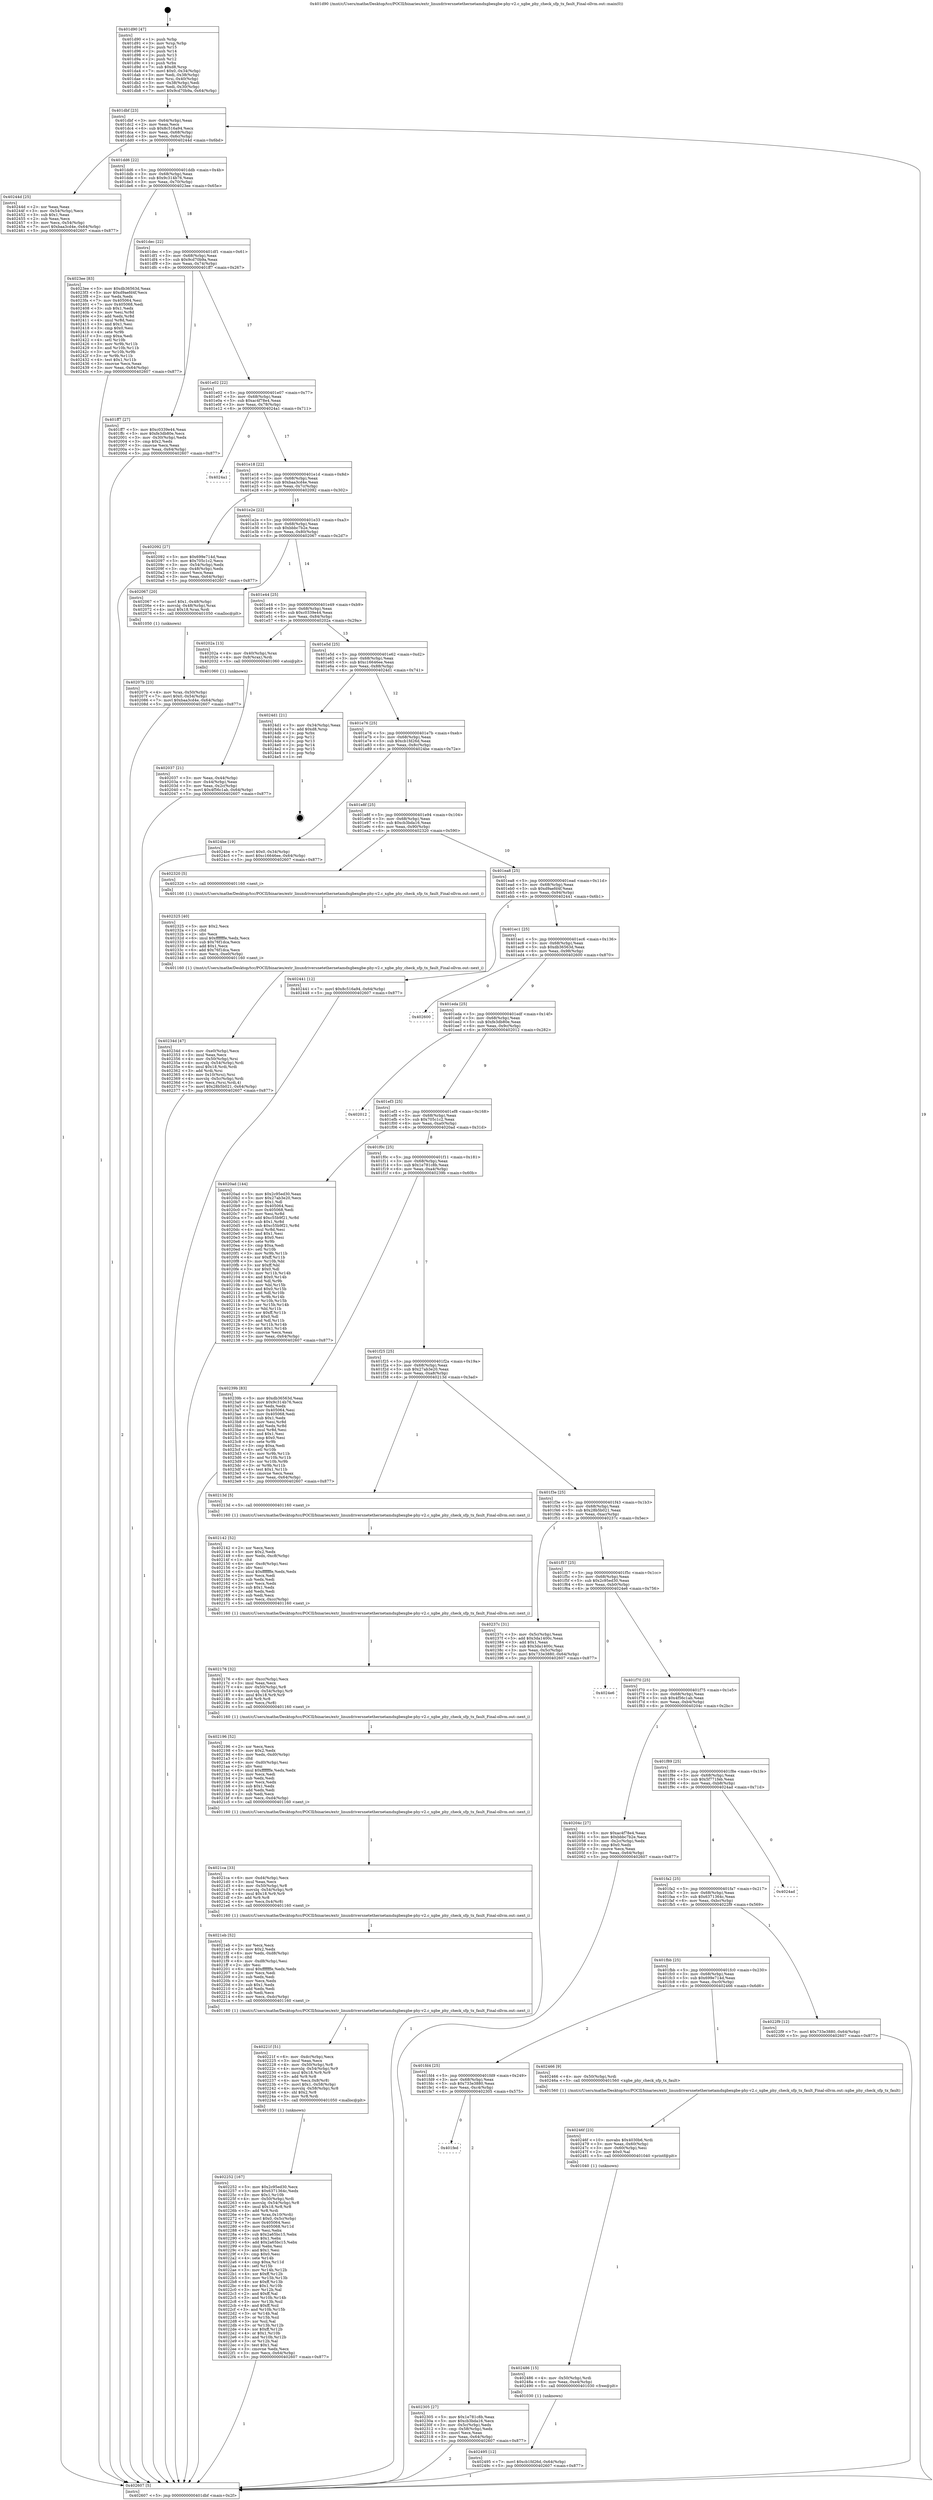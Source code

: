 digraph "0x401d90" {
  label = "0x401d90 (/mnt/c/Users/mathe/Desktop/tcc/POCII/binaries/extr_linuxdriversnetethernetamdxgbexgbe-phy-v2.c_xgbe_phy_check_sfp_tx_fault_Final-ollvm.out::main(0))"
  labelloc = "t"
  node[shape=record]

  Entry [label="",width=0.3,height=0.3,shape=circle,fillcolor=black,style=filled]
  "0x401dbf" [label="{
     0x401dbf [23]\l
     | [instrs]\l
     &nbsp;&nbsp;0x401dbf \<+3\>: mov -0x64(%rbp),%eax\l
     &nbsp;&nbsp;0x401dc2 \<+2\>: mov %eax,%ecx\l
     &nbsp;&nbsp;0x401dc4 \<+6\>: sub $0x8c516a94,%ecx\l
     &nbsp;&nbsp;0x401dca \<+3\>: mov %eax,-0x68(%rbp)\l
     &nbsp;&nbsp;0x401dcd \<+3\>: mov %ecx,-0x6c(%rbp)\l
     &nbsp;&nbsp;0x401dd0 \<+6\>: je 000000000040244d \<main+0x6bd\>\l
  }"]
  "0x40244d" [label="{
     0x40244d [25]\l
     | [instrs]\l
     &nbsp;&nbsp;0x40244d \<+2\>: xor %eax,%eax\l
     &nbsp;&nbsp;0x40244f \<+3\>: mov -0x54(%rbp),%ecx\l
     &nbsp;&nbsp;0x402452 \<+3\>: sub $0x1,%eax\l
     &nbsp;&nbsp;0x402455 \<+2\>: sub %eax,%ecx\l
     &nbsp;&nbsp;0x402457 \<+3\>: mov %ecx,-0x54(%rbp)\l
     &nbsp;&nbsp;0x40245a \<+7\>: movl $0xbaa3cd4e,-0x64(%rbp)\l
     &nbsp;&nbsp;0x402461 \<+5\>: jmp 0000000000402607 \<main+0x877\>\l
  }"]
  "0x401dd6" [label="{
     0x401dd6 [22]\l
     | [instrs]\l
     &nbsp;&nbsp;0x401dd6 \<+5\>: jmp 0000000000401ddb \<main+0x4b\>\l
     &nbsp;&nbsp;0x401ddb \<+3\>: mov -0x68(%rbp),%eax\l
     &nbsp;&nbsp;0x401dde \<+5\>: sub $0x9c314b76,%eax\l
     &nbsp;&nbsp;0x401de3 \<+3\>: mov %eax,-0x70(%rbp)\l
     &nbsp;&nbsp;0x401de6 \<+6\>: je 00000000004023ee \<main+0x65e\>\l
  }"]
  Exit [label="",width=0.3,height=0.3,shape=circle,fillcolor=black,style=filled,peripheries=2]
  "0x4023ee" [label="{
     0x4023ee [83]\l
     | [instrs]\l
     &nbsp;&nbsp;0x4023ee \<+5\>: mov $0xdb36563d,%eax\l
     &nbsp;&nbsp;0x4023f3 \<+5\>: mov $0xd9aefd4f,%ecx\l
     &nbsp;&nbsp;0x4023f8 \<+2\>: xor %edx,%edx\l
     &nbsp;&nbsp;0x4023fa \<+7\>: mov 0x405064,%esi\l
     &nbsp;&nbsp;0x402401 \<+7\>: mov 0x405068,%edi\l
     &nbsp;&nbsp;0x402408 \<+3\>: sub $0x1,%edx\l
     &nbsp;&nbsp;0x40240b \<+3\>: mov %esi,%r8d\l
     &nbsp;&nbsp;0x40240e \<+3\>: add %edx,%r8d\l
     &nbsp;&nbsp;0x402411 \<+4\>: imul %r8d,%esi\l
     &nbsp;&nbsp;0x402415 \<+3\>: and $0x1,%esi\l
     &nbsp;&nbsp;0x402418 \<+3\>: cmp $0x0,%esi\l
     &nbsp;&nbsp;0x40241b \<+4\>: sete %r9b\l
     &nbsp;&nbsp;0x40241f \<+3\>: cmp $0xa,%edi\l
     &nbsp;&nbsp;0x402422 \<+4\>: setl %r10b\l
     &nbsp;&nbsp;0x402426 \<+3\>: mov %r9b,%r11b\l
     &nbsp;&nbsp;0x402429 \<+3\>: and %r10b,%r11b\l
     &nbsp;&nbsp;0x40242c \<+3\>: xor %r10b,%r9b\l
     &nbsp;&nbsp;0x40242f \<+3\>: or %r9b,%r11b\l
     &nbsp;&nbsp;0x402432 \<+4\>: test $0x1,%r11b\l
     &nbsp;&nbsp;0x402436 \<+3\>: cmovne %ecx,%eax\l
     &nbsp;&nbsp;0x402439 \<+3\>: mov %eax,-0x64(%rbp)\l
     &nbsp;&nbsp;0x40243c \<+5\>: jmp 0000000000402607 \<main+0x877\>\l
  }"]
  "0x401dec" [label="{
     0x401dec [22]\l
     | [instrs]\l
     &nbsp;&nbsp;0x401dec \<+5\>: jmp 0000000000401df1 \<main+0x61\>\l
     &nbsp;&nbsp;0x401df1 \<+3\>: mov -0x68(%rbp),%eax\l
     &nbsp;&nbsp;0x401df4 \<+5\>: sub $0x9cd70b9a,%eax\l
     &nbsp;&nbsp;0x401df9 \<+3\>: mov %eax,-0x74(%rbp)\l
     &nbsp;&nbsp;0x401dfc \<+6\>: je 0000000000401ff7 \<main+0x267\>\l
  }"]
  "0x402495" [label="{
     0x402495 [12]\l
     | [instrs]\l
     &nbsp;&nbsp;0x402495 \<+7\>: movl $0xcb1fd26d,-0x64(%rbp)\l
     &nbsp;&nbsp;0x40249c \<+5\>: jmp 0000000000402607 \<main+0x877\>\l
  }"]
  "0x401ff7" [label="{
     0x401ff7 [27]\l
     | [instrs]\l
     &nbsp;&nbsp;0x401ff7 \<+5\>: mov $0xc0339e44,%eax\l
     &nbsp;&nbsp;0x401ffc \<+5\>: mov $0xfe3db80e,%ecx\l
     &nbsp;&nbsp;0x402001 \<+3\>: mov -0x30(%rbp),%edx\l
     &nbsp;&nbsp;0x402004 \<+3\>: cmp $0x2,%edx\l
     &nbsp;&nbsp;0x402007 \<+3\>: cmovne %ecx,%eax\l
     &nbsp;&nbsp;0x40200a \<+3\>: mov %eax,-0x64(%rbp)\l
     &nbsp;&nbsp;0x40200d \<+5\>: jmp 0000000000402607 \<main+0x877\>\l
  }"]
  "0x401e02" [label="{
     0x401e02 [22]\l
     | [instrs]\l
     &nbsp;&nbsp;0x401e02 \<+5\>: jmp 0000000000401e07 \<main+0x77\>\l
     &nbsp;&nbsp;0x401e07 \<+3\>: mov -0x68(%rbp),%eax\l
     &nbsp;&nbsp;0x401e0a \<+5\>: sub $0xac4f78e4,%eax\l
     &nbsp;&nbsp;0x401e0f \<+3\>: mov %eax,-0x78(%rbp)\l
     &nbsp;&nbsp;0x401e12 \<+6\>: je 00000000004024a1 \<main+0x711\>\l
  }"]
  "0x402607" [label="{
     0x402607 [5]\l
     | [instrs]\l
     &nbsp;&nbsp;0x402607 \<+5\>: jmp 0000000000401dbf \<main+0x2f\>\l
  }"]
  "0x401d90" [label="{
     0x401d90 [47]\l
     | [instrs]\l
     &nbsp;&nbsp;0x401d90 \<+1\>: push %rbp\l
     &nbsp;&nbsp;0x401d91 \<+3\>: mov %rsp,%rbp\l
     &nbsp;&nbsp;0x401d94 \<+2\>: push %r15\l
     &nbsp;&nbsp;0x401d96 \<+2\>: push %r14\l
     &nbsp;&nbsp;0x401d98 \<+2\>: push %r13\l
     &nbsp;&nbsp;0x401d9a \<+2\>: push %r12\l
     &nbsp;&nbsp;0x401d9c \<+1\>: push %rbx\l
     &nbsp;&nbsp;0x401d9d \<+7\>: sub $0xd8,%rsp\l
     &nbsp;&nbsp;0x401da4 \<+7\>: movl $0x0,-0x34(%rbp)\l
     &nbsp;&nbsp;0x401dab \<+3\>: mov %edi,-0x38(%rbp)\l
     &nbsp;&nbsp;0x401dae \<+4\>: mov %rsi,-0x40(%rbp)\l
     &nbsp;&nbsp;0x401db2 \<+3\>: mov -0x38(%rbp),%edi\l
     &nbsp;&nbsp;0x401db5 \<+3\>: mov %edi,-0x30(%rbp)\l
     &nbsp;&nbsp;0x401db8 \<+7\>: movl $0x9cd70b9a,-0x64(%rbp)\l
  }"]
  "0x402486" [label="{
     0x402486 [15]\l
     | [instrs]\l
     &nbsp;&nbsp;0x402486 \<+4\>: mov -0x50(%rbp),%rdi\l
     &nbsp;&nbsp;0x40248a \<+6\>: mov %eax,-0xe4(%rbp)\l
     &nbsp;&nbsp;0x402490 \<+5\>: call 0000000000401030 \<free@plt\>\l
     | [calls]\l
     &nbsp;&nbsp;0x401030 \{1\} (unknown)\l
  }"]
  "0x4024a1" [label="{
     0x4024a1\l
  }", style=dashed]
  "0x401e18" [label="{
     0x401e18 [22]\l
     | [instrs]\l
     &nbsp;&nbsp;0x401e18 \<+5\>: jmp 0000000000401e1d \<main+0x8d\>\l
     &nbsp;&nbsp;0x401e1d \<+3\>: mov -0x68(%rbp),%eax\l
     &nbsp;&nbsp;0x401e20 \<+5\>: sub $0xbaa3cd4e,%eax\l
     &nbsp;&nbsp;0x401e25 \<+3\>: mov %eax,-0x7c(%rbp)\l
     &nbsp;&nbsp;0x401e28 \<+6\>: je 0000000000402092 \<main+0x302\>\l
  }"]
  "0x40246f" [label="{
     0x40246f [23]\l
     | [instrs]\l
     &nbsp;&nbsp;0x40246f \<+10\>: movabs $0x4030b6,%rdi\l
     &nbsp;&nbsp;0x402479 \<+3\>: mov %eax,-0x60(%rbp)\l
     &nbsp;&nbsp;0x40247c \<+3\>: mov -0x60(%rbp),%esi\l
     &nbsp;&nbsp;0x40247f \<+2\>: mov $0x0,%al\l
     &nbsp;&nbsp;0x402481 \<+5\>: call 0000000000401040 \<printf@plt\>\l
     | [calls]\l
     &nbsp;&nbsp;0x401040 \{1\} (unknown)\l
  }"]
  "0x402092" [label="{
     0x402092 [27]\l
     | [instrs]\l
     &nbsp;&nbsp;0x402092 \<+5\>: mov $0x699e714d,%eax\l
     &nbsp;&nbsp;0x402097 \<+5\>: mov $0x705c1c2,%ecx\l
     &nbsp;&nbsp;0x40209c \<+3\>: mov -0x54(%rbp),%edx\l
     &nbsp;&nbsp;0x40209f \<+3\>: cmp -0x48(%rbp),%edx\l
     &nbsp;&nbsp;0x4020a2 \<+3\>: cmovl %ecx,%eax\l
     &nbsp;&nbsp;0x4020a5 \<+3\>: mov %eax,-0x64(%rbp)\l
     &nbsp;&nbsp;0x4020a8 \<+5\>: jmp 0000000000402607 \<main+0x877\>\l
  }"]
  "0x401e2e" [label="{
     0x401e2e [22]\l
     | [instrs]\l
     &nbsp;&nbsp;0x401e2e \<+5\>: jmp 0000000000401e33 \<main+0xa3\>\l
     &nbsp;&nbsp;0x401e33 \<+3\>: mov -0x68(%rbp),%eax\l
     &nbsp;&nbsp;0x401e36 \<+5\>: sub $0xbbbc7b2e,%eax\l
     &nbsp;&nbsp;0x401e3b \<+3\>: mov %eax,-0x80(%rbp)\l
     &nbsp;&nbsp;0x401e3e \<+6\>: je 0000000000402067 \<main+0x2d7\>\l
  }"]
  "0x40234d" [label="{
     0x40234d [47]\l
     | [instrs]\l
     &nbsp;&nbsp;0x40234d \<+6\>: mov -0xe0(%rbp),%ecx\l
     &nbsp;&nbsp;0x402353 \<+3\>: imul %eax,%ecx\l
     &nbsp;&nbsp;0x402356 \<+4\>: mov -0x50(%rbp),%rsi\l
     &nbsp;&nbsp;0x40235a \<+4\>: movslq -0x54(%rbp),%rdi\l
     &nbsp;&nbsp;0x40235e \<+4\>: imul $0x18,%rdi,%rdi\l
     &nbsp;&nbsp;0x402362 \<+3\>: add %rdi,%rsi\l
     &nbsp;&nbsp;0x402365 \<+4\>: mov 0x10(%rsi),%rsi\l
     &nbsp;&nbsp;0x402369 \<+4\>: movslq -0x5c(%rbp),%rdi\l
     &nbsp;&nbsp;0x40236d \<+3\>: mov %ecx,(%rsi,%rdi,4)\l
     &nbsp;&nbsp;0x402370 \<+7\>: movl $0x28b5b021,-0x64(%rbp)\l
     &nbsp;&nbsp;0x402377 \<+5\>: jmp 0000000000402607 \<main+0x877\>\l
  }"]
  "0x402067" [label="{
     0x402067 [20]\l
     | [instrs]\l
     &nbsp;&nbsp;0x402067 \<+7\>: movl $0x1,-0x48(%rbp)\l
     &nbsp;&nbsp;0x40206e \<+4\>: movslq -0x48(%rbp),%rax\l
     &nbsp;&nbsp;0x402072 \<+4\>: imul $0x18,%rax,%rdi\l
     &nbsp;&nbsp;0x402076 \<+5\>: call 0000000000401050 \<malloc@plt\>\l
     | [calls]\l
     &nbsp;&nbsp;0x401050 \{1\} (unknown)\l
  }"]
  "0x401e44" [label="{
     0x401e44 [25]\l
     | [instrs]\l
     &nbsp;&nbsp;0x401e44 \<+5\>: jmp 0000000000401e49 \<main+0xb9\>\l
     &nbsp;&nbsp;0x401e49 \<+3\>: mov -0x68(%rbp),%eax\l
     &nbsp;&nbsp;0x401e4c \<+5\>: sub $0xc0339e44,%eax\l
     &nbsp;&nbsp;0x401e51 \<+6\>: mov %eax,-0x84(%rbp)\l
     &nbsp;&nbsp;0x401e57 \<+6\>: je 000000000040202a \<main+0x29a\>\l
  }"]
  "0x402325" [label="{
     0x402325 [40]\l
     | [instrs]\l
     &nbsp;&nbsp;0x402325 \<+5\>: mov $0x2,%ecx\l
     &nbsp;&nbsp;0x40232a \<+1\>: cltd\l
     &nbsp;&nbsp;0x40232b \<+2\>: idiv %ecx\l
     &nbsp;&nbsp;0x40232d \<+6\>: imul $0xfffffffe,%edx,%ecx\l
     &nbsp;&nbsp;0x402333 \<+6\>: sub $0x76f1dca,%ecx\l
     &nbsp;&nbsp;0x402339 \<+3\>: add $0x1,%ecx\l
     &nbsp;&nbsp;0x40233c \<+6\>: add $0x76f1dca,%ecx\l
     &nbsp;&nbsp;0x402342 \<+6\>: mov %ecx,-0xe0(%rbp)\l
     &nbsp;&nbsp;0x402348 \<+5\>: call 0000000000401160 \<next_i\>\l
     | [calls]\l
     &nbsp;&nbsp;0x401160 \{1\} (/mnt/c/Users/mathe/Desktop/tcc/POCII/binaries/extr_linuxdriversnetethernetamdxgbexgbe-phy-v2.c_xgbe_phy_check_sfp_tx_fault_Final-ollvm.out::next_i)\l
  }"]
  "0x40202a" [label="{
     0x40202a [13]\l
     | [instrs]\l
     &nbsp;&nbsp;0x40202a \<+4\>: mov -0x40(%rbp),%rax\l
     &nbsp;&nbsp;0x40202e \<+4\>: mov 0x8(%rax),%rdi\l
     &nbsp;&nbsp;0x402032 \<+5\>: call 0000000000401060 \<atoi@plt\>\l
     | [calls]\l
     &nbsp;&nbsp;0x401060 \{1\} (unknown)\l
  }"]
  "0x401e5d" [label="{
     0x401e5d [25]\l
     | [instrs]\l
     &nbsp;&nbsp;0x401e5d \<+5\>: jmp 0000000000401e62 \<main+0xd2\>\l
     &nbsp;&nbsp;0x401e62 \<+3\>: mov -0x68(%rbp),%eax\l
     &nbsp;&nbsp;0x401e65 \<+5\>: sub $0xc16646ee,%eax\l
     &nbsp;&nbsp;0x401e6a \<+6\>: mov %eax,-0x88(%rbp)\l
     &nbsp;&nbsp;0x401e70 \<+6\>: je 00000000004024d1 \<main+0x741\>\l
  }"]
  "0x402037" [label="{
     0x402037 [21]\l
     | [instrs]\l
     &nbsp;&nbsp;0x402037 \<+3\>: mov %eax,-0x44(%rbp)\l
     &nbsp;&nbsp;0x40203a \<+3\>: mov -0x44(%rbp),%eax\l
     &nbsp;&nbsp;0x40203d \<+3\>: mov %eax,-0x2c(%rbp)\l
     &nbsp;&nbsp;0x402040 \<+7\>: movl $0x4f56c1ab,-0x64(%rbp)\l
     &nbsp;&nbsp;0x402047 \<+5\>: jmp 0000000000402607 \<main+0x877\>\l
  }"]
  "0x401fed" [label="{
     0x401fed\l
  }", style=dashed]
  "0x4024d1" [label="{
     0x4024d1 [21]\l
     | [instrs]\l
     &nbsp;&nbsp;0x4024d1 \<+3\>: mov -0x34(%rbp),%eax\l
     &nbsp;&nbsp;0x4024d4 \<+7\>: add $0xd8,%rsp\l
     &nbsp;&nbsp;0x4024db \<+1\>: pop %rbx\l
     &nbsp;&nbsp;0x4024dc \<+2\>: pop %r12\l
     &nbsp;&nbsp;0x4024de \<+2\>: pop %r13\l
     &nbsp;&nbsp;0x4024e0 \<+2\>: pop %r14\l
     &nbsp;&nbsp;0x4024e2 \<+2\>: pop %r15\l
     &nbsp;&nbsp;0x4024e4 \<+1\>: pop %rbp\l
     &nbsp;&nbsp;0x4024e5 \<+1\>: ret\l
  }"]
  "0x401e76" [label="{
     0x401e76 [25]\l
     | [instrs]\l
     &nbsp;&nbsp;0x401e76 \<+5\>: jmp 0000000000401e7b \<main+0xeb\>\l
     &nbsp;&nbsp;0x401e7b \<+3\>: mov -0x68(%rbp),%eax\l
     &nbsp;&nbsp;0x401e7e \<+5\>: sub $0xcb1fd26d,%eax\l
     &nbsp;&nbsp;0x401e83 \<+6\>: mov %eax,-0x8c(%rbp)\l
     &nbsp;&nbsp;0x401e89 \<+6\>: je 00000000004024be \<main+0x72e\>\l
  }"]
  "0x402305" [label="{
     0x402305 [27]\l
     | [instrs]\l
     &nbsp;&nbsp;0x402305 \<+5\>: mov $0x1e781c8b,%eax\l
     &nbsp;&nbsp;0x40230a \<+5\>: mov $0xcb3bda16,%ecx\l
     &nbsp;&nbsp;0x40230f \<+3\>: mov -0x5c(%rbp),%edx\l
     &nbsp;&nbsp;0x402312 \<+3\>: cmp -0x58(%rbp),%edx\l
     &nbsp;&nbsp;0x402315 \<+3\>: cmovl %ecx,%eax\l
     &nbsp;&nbsp;0x402318 \<+3\>: mov %eax,-0x64(%rbp)\l
     &nbsp;&nbsp;0x40231b \<+5\>: jmp 0000000000402607 \<main+0x877\>\l
  }"]
  "0x4024be" [label="{
     0x4024be [19]\l
     | [instrs]\l
     &nbsp;&nbsp;0x4024be \<+7\>: movl $0x0,-0x34(%rbp)\l
     &nbsp;&nbsp;0x4024c5 \<+7\>: movl $0xc16646ee,-0x64(%rbp)\l
     &nbsp;&nbsp;0x4024cc \<+5\>: jmp 0000000000402607 \<main+0x877\>\l
  }"]
  "0x401e8f" [label="{
     0x401e8f [25]\l
     | [instrs]\l
     &nbsp;&nbsp;0x401e8f \<+5\>: jmp 0000000000401e94 \<main+0x104\>\l
     &nbsp;&nbsp;0x401e94 \<+3\>: mov -0x68(%rbp),%eax\l
     &nbsp;&nbsp;0x401e97 \<+5\>: sub $0xcb3bda16,%eax\l
     &nbsp;&nbsp;0x401e9c \<+6\>: mov %eax,-0x90(%rbp)\l
     &nbsp;&nbsp;0x401ea2 \<+6\>: je 0000000000402320 \<main+0x590\>\l
  }"]
  "0x401fd4" [label="{
     0x401fd4 [25]\l
     | [instrs]\l
     &nbsp;&nbsp;0x401fd4 \<+5\>: jmp 0000000000401fd9 \<main+0x249\>\l
     &nbsp;&nbsp;0x401fd9 \<+3\>: mov -0x68(%rbp),%eax\l
     &nbsp;&nbsp;0x401fdc \<+5\>: sub $0x733e3880,%eax\l
     &nbsp;&nbsp;0x401fe1 \<+6\>: mov %eax,-0xc4(%rbp)\l
     &nbsp;&nbsp;0x401fe7 \<+6\>: je 0000000000402305 \<main+0x575\>\l
  }"]
  "0x402320" [label="{
     0x402320 [5]\l
     | [instrs]\l
     &nbsp;&nbsp;0x402320 \<+5\>: call 0000000000401160 \<next_i\>\l
     | [calls]\l
     &nbsp;&nbsp;0x401160 \{1\} (/mnt/c/Users/mathe/Desktop/tcc/POCII/binaries/extr_linuxdriversnetethernetamdxgbexgbe-phy-v2.c_xgbe_phy_check_sfp_tx_fault_Final-ollvm.out::next_i)\l
  }"]
  "0x401ea8" [label="{
     0x401ea8 [25]\l
     | [instrs]\l
     &nbsp;&nbsp;0x401ea8 \<+5\>: jmp 0000000000401ead \<main+0x11d\>\l
     &nbsp;&nbsp;0x401ead \<+3\>: mov -0x68(%rbp),%eax\l
     &nbsp;&nbsp;0x401eb0 \<+5\>: sub $0xd9aefd4f,%eax\l
     &nbsp;&nbsp;0x401eb5 \<+6\>: mov %eax,-0x94(%rbp)\l
     &nbsp;&nbsp;0x401ebb \<+6\>: je 0000000000402441 \<main+0x6b1\>\l
  }"]
  "0x402466" [label="{
     0x402466 [9]\l
     | [instrs]\l
     &nbsp;&nbsp;0x402466 \<+4\>: mov -0x50(%rbp),%rdi\l
     &nbsp;&nbsp;0x40246a \<+5\>: call 0000000000401560 \<xgbe_phy_check_sfp_tx_fault\>\l
     | [calls]\l
     &nbsp;&nbsp;0x401560 \{1\} (/mnt/c/Users/mathe/Desktop/tcc/POCII/binaries/extr_linuxdriversnetethernetamdxgbexgbe-phy-v2.c_xgbe_phy_check_sfp_tx_fault_Final-ollvm.out::xgbe_phy_check_sfp_tx_fault)\l
  }"]
  "0x402441" [label="{
     0x402441 [12]\l
     | [instrs]\l
     &nbsp;&nbsp;0x402441 \<+7\>: movl $0x8c516a94,-0x64(%rbp)\l
     &nbsp;&nbsp;0x402448 \<+5\>: jmp 0000000000402607 \<main+0x877\>\l
  }"]
  "0x401ec1" [label="{
     0x401ec1 [25]\l
     | [instrs]\l
     &nbsp;&nbsp;0x401ec1 \<+5\>: jmp 0000000000401ec6 \<main+0x136\>\l
     &nbsp;&nbsp;0x401ec6 \<+3\>: mov -0x68(%rbp),%eax\l
     &nbsp;&nbsp;0x401ec9 \<+5\>: sub $0xdb36563d,%eax\l
     &nbsp;&nbsp;0x401ece \<+6\>: mov %eax,-0x98(%rbp)\l
     &nbsp;&nbsp;0x401ed4 \<+6\>: je 0000000000402600 \<main+0x870\>\l
  }"]
  "0x401fbb" [label="{
     0x401fbb [25]\l
     | [instrs]\l
     &nbsp;&nbsp;0x401fbb \<+5\>: jmp 0000000000401fc0 \<main+0x230\>\l
     &nbsp;&nbsp;0x401fc0 \<+3\>: mov -0x68(%rbp),%eax\l
     &nbsp;&nbsp;0x401fc3 \<+5\>: sub $0x699e714d,%eax\l
     &nbsp;&nbsp;0x401fc8 \<+6\>: mov %eax,-0xc0(%rbp)\l
     &nbsp;&nbsp;0x401fce \<+6\>: je 0000000000402466 \<main+0x6d6\>\l
  }"]
  "0x402600" [label="{
     0x402600\l
  }", style=dashed]
  "0x401eda" [label="{
     0x401eda [25]\l
     | [instrs]\l
     &nbsp;&nbsp;0x401eda \<+5\>: jmp 0000000000401edf \<main+0x14f\>\l
     &nbsp;&nbsp;0x401edf \<+3\>: mov -0x68(%rbp),%eax\l
     &nbsp;&nbsp;0x401ee2 \<+5\>: sub $0xfe3db80e,%eax\l
     &nbsp;&nbsp;0x401ee7 \<+6\>: mov %eax,-0x9c(%rbp)\l
     &nbsp;&nbsp;0x401eed \<+6\>: je 0000000000402012 \<main+0x282\>\l
  }"]
  "0x4022f9" [label="{
     0x4022f9 [12]\l
     | [instrs]\l
     &nbsp;&nbsp;0x4022f9 \<+7\>: movl $0x733e3880,-0x64(%rbp)\l
     &nbsp;&nbsp;0x402300 \<+5\>: jmp 0000000000402607 \<main+0x877\>\l
  }"]
  "0x402012" [label="{
     0x402012\l
  }", style=dashed]
  "0x401ef3" [label="{
     0x401ef3 [25]\l
     | [instrs]\l
     &nbsp;&nbsp;0x401ef3 \<+5\>: jmp 0000000000401ef8 \<main+0x168\>\l
     &nbsp;&nbsp;0x401ef8 \<+3\>: mov -0x68(%rbp),%eax\l
     &nbsp;&nbsp;0x401efb \<+5\>: sub $0x705c1c2,%eax\l
     &nbsp;&nbsp;0x401f00 \<+6\>: mov %eax,-0xa0(%rbp)\l
     &nbsp;&nbsp;0x401f06 \<+6\>: je 00000000004020ad \<main+0x31d\>\l
  }"]
  "0x401fa2" [label="{
     0x401fa2 [25]\l
     | [instrs]\l
     &nbsp;&nbsp;0x401fa2 \<+5\>: jmp 0000000000401fa7 \<main+0x217\>\l
     &nbsp;&nbsp;0x401fa7 \<+3\>: mov -0x68(%rbp),%eax\l
     &nbsp;&nbsp;0x401faa \<+5\>: sub $0x6371364c,%eax\l
     &nbsp;&nbsp;0x401faf \<+6\>: mov %eax,-0xbc(%rbp)\l
     &nbsp;&nbsp;0x401fb5 \<+6\>: je 00000000004022f9 \<main+0x569\>\l
  }"]
  "0x4020ad" [label="{
     0x4020ad [144]\l
     | [instrs]\l
     &nbsp;&nbsp;0x4020ad \<+5\>: mov $0x2c95ed30,%eax\l
     &nbsp;&nbsp;0x4020b2 \<+5\>: mov $0x27ab3e20,%ecx\l
     &nbsp;&nbsp;0x4020b7 \<+2\>: mov $0x1,%dl\l
     &nbsp;&nbsp;0x4020b9 \<+7\>: mov 0x405064,%esi\l
     &nbsp;&nbsp;0x4020c0 \<+7\>: mov 0x405068,%edi\l
     &nbsp;&nbsp;0x4020c7 \<+3\>: mov %esi,%r8d\l
     &nbsp;&nbsp;0x4020ca \<+7\>: add $0xc55b9f21,%r8d\l
     &nbsp;&nbsp;0x4020d1 \<+4\>: sub $0x1,%r8d\l
     &nbsp;&nbsp;0x4020d5 \<+7\>: sub $0xc55b9f21,%r8d\l
     &nbsp;&nbsp;0x4020dc \<+4\>: imul %r8d,%esi\l
     &nbsp;&nbsp;0x4020e0 \<+3\>: and $0x1,%esi\l
     &nbsp;&nbsp;0x4020e3 \<+3\>: cmp $0x0,%esi\l
     &nbsp;&nbsp;0x4020e6 \<+4\>: sete %r9b\l
     &nbsp;&nbsp;0x4020ea \<+3\>: cmp $0xa,%edi\l
     &nbsp;&nbsp;0x4020ed \<+4\>: setl %r10b\l
     &nbsp;&nbsp;0x4020f1 \<+3\>: mov %r9b,%r11b\l
     &nbsp;&nbsp;0x4020f4 \<+4\>: xor $0xff,%r11b\l
     &nbsp;&nbsp;0x4020f8 \<+3\>: mov %r10b,%bl\l
     &nbsp;&nbsp;0x4020fb \<+3\>: xor $0xff,%bl\l
     &nbsp;&nbsp;0x4020fe \<+3\>: xor $0x0,%dl\l
     &nbsp;&nbsp;0x402101 \<+3\>: mov %r11b,%r14b\l
     &nbsp;&nbsp;0x402104 \<+4\>: and $0x0,%r14b\l
     &nbsp;&nbsp;0x402108 \<+3\>: and %dl,%r9b\l
     &nbsp;&nbsp;0x40210b \<+3\>: mov %bl,%r15b\l
     &nbsp;&nbsp;0x40210e \<+4\>: and $0x0,%r15b\l
     &nbsp;&nbsp;0x402112 \<+3\>: and %dl,%r10b\l
     &nbsp;&nbsp;0x402115 \<+3\>: or %r9b,%r14b\l
     &nbsp;&nbsp;0x402118 \<+3\>: or %r10b,%r15b\l
     &nbsp;&nbsp;0x40211b \<+3\>: xor %r15b,%r14b\l
     &nbsp;&nbsp;0x40211e \<+3\>: or %bl,%r11b\l
     &nbsp;&nbsp;0x402121 \<+4\>: xor $0xff,%r11b\l
     &nbsp;&nbsp;0x402125 \<+3\>: or $0x0,%dl\l
     &nbsp;&nbsp;0x402128 \<+3\>: and %dl,%r11b\l
     &nbsp;&nbsp;0x40212b \<+3\>: or %r11b,%r14b\l
     &nbsp;&nbsp;0x40212e \<+4\>: test $0x1,%r14b\l
     &nbsp;&nbsp;0x402132 \<+3\>: cmovne %ecx,%eax\l
     &nbsp;&nbsp;0x402135 \<+3\>: mov %eax,-0x64(%rbp)\l
     &nbsp;&nbsp;0x402138 \<+5\>: jmp 0000000000402607 \<main+0x877\>\l
  }"]
  "0x401f0c" [label="{
     0x401f0c [25]\l
     | [instrs]\l
     &nbsp;&nbsp;0x401f0c \<+5\>: jmp 0000000000401f11 \<main+0x181\>\l
     &nbsp;&nbsp;0x401f11 \<+3\>: mov -0x68(%rbp),%eax\l
     &nbsp;&nbsp;0x401f14 \<+5\>: sub $0x1e781c8b,%eax\l
     &nbsp;&nbsp;0x401f19 \<+6\>: mov %eax,-0xa4(%rbp)\l
     &nbsp;&nbsp;0x401f1f \<+6\>: je 000000000040239b \<main+0x60b\>\l
  }"]
  "0x4024ad" [label="{
     0x4024ad\l
  }", style=dashed]
  "0x40239b" [label="{
     0x40239b [83]\l
     | [instrs]\l
     &nbsp;&nbsp;0x40239b \<+5\>: mov $0xdb36563d,%eax\l
     &nbsp;&nbsp;0x4023a0 \<+5\>: mov $0x9c314b76,%ecx\l
     &nbsp;&nbsp;0x4023a5 \<+2\>: xor %edx,%edx\l
     &nbsp;&nbsp;0x4023a7 \<+7\>: mov 0x405064,%esi\l
     &nbsp;&nbsp;0x4023ae \<+7\>: mov 0x405068,%edi\l
     &nbsp;&nbsp;0x4023b5 \<+3\>: sub $0x1,%edx\l
     &nbsp;&nbsp;0x4023b8 \<+3\>: mov %esi,%r8d\l
     &nbsp;&nbsp;0x4023bb \<+3\>: add %edx,%r8d\l
     &nbsp;&nbsp;0x4023be \<+4\>: imul %r8d,%esi\l
     &nbsp;&nbsp;0x4023c2 \<+3\>: and $0x1,%esi\l
     &nbsp;&nbsp;0x4023c5 \<+3\>: cmp $0x0,%esi\l
     &nbsp;&nbsp;0x4023c8 \<+4\>: sete %r9b\l
     &nbsp;&nbsp;0x4023cc \<+3\>: cmp $0xa,%edi\l
     &nbsp;&nbsp;0x4023cf \<+4\>: setl %r10b\l
     &nbsp;&nbsp;0x4023d3 \<+3\>: mov %r9b,%r11b\l
     &nbsp;&nbsp;0x4023d6 \<+3\>: and %r10b,%r11b\l
     &nbsp;&nbsp;0x4023d9 \<+3\>: xor %r10b,%r9b\l
     &nbsp;&nbsp;0x4023dc \<+3\>: or %r9b,%r11b\l
     &nbsp;&nbsp;0x4023df \<+4\>: test $0x1,%r11b\l
     &nbsp;&nbsp;0x4023e3 \<+3\>: cmovne %ecx,%eax\l
     &nbsp;&nbsp;0x4023e6 \<+3\>: mov %eax,-0x64(%rbp)\l
     &nbsp;&nbsp;0x4023e9 \<+5\>: jmp 0000000000402607 \<main+0x877\>\l
  }"]
  "0x401f25" [label="{
     0x401f25 [25]\l
     | [instrs]\l
     &nbsp;&nbsp;0x401f25 \<+5\>: jmp 0000000000401f2a \<main+0x19a\>\l
     &nbsp;&nbsp;0x401f2a \<+3\>: mov -0x68(%rbp),%eax\l
     &nbsp;&nbsp;0x401f2d \<+5\>: sub $0x27ab3e20,%eax\l
     &nbsp;&nbsp;0x401f32 \<+6\>: mov %eax,-0xa8(%rbp)\l
     &nbsp;&nbsp;0x401f38 \<+6\>: je 000000000040213d \<main+0x3ad\>\l
  }"]
  "0x402252" [label="{
     0x402252 [167]\l
     | [instrs]\l
     &nbsp;&nbsp;0x402252 \<+5\>: mov $0x2c95ed30,%ecx\l
     &nbsp;&nbsp;0x402257 \<+5\>: mov $0x6371364c,%edx\l
     &nbsp;&nbsp;0x40225c \<+3\>: mov $0x1,%r10b\l
     &nbsp;&nbsp;0x40225f \<+4\>: mov -0x50(%rbp),%rdi\l
     &nbsp;&nbsp;0x402263 \<+4\>: movslq -0x54(%rbp),%r8\l
     &nbsp;&nbsp;0x402267 \<+4\>: imul $0x18,%r8,%r8\l
     &nbsp;&nbsp;0x40226b \<+3\>: add %r8,%rdi\l
     &nbsp;&nbsp;0x40226e \<+4\>: mov %rax,0x10(%rdi)\l
     &nbsp;&nbsp;0x402272 \<+7\>: movl $0x0,-0x5c(%rbp)\l
     &nbsp;&nbsp;0x402279 \<+7\>: mov 0x405064,%esi\l
     &nbsp;&nbsp;0x402280 \<+8\>: mov 0x405068,%r11d\l
     &nbsp;&nbsp;0x402288 \<+2\>: mov %esi,%ebx\l
     &nbsp;&nbsp;0x40228a \<+6\>: sub $0x2a65bc15,%ebx\l
     &nbsp;&nbsp;0x402290 \<+3\>: sub $0x1,%ebx\l
     &nbsp;&nbsp;0x402293 \<+6\>: add $0x2a65bc15,%ebx\l
     &nbsp;&nbsp;0x402299 \<+3\>: imul %ebx,%esi\l
     &nbsp;&nbsp;0x40229c \<+3\>: and $0x1,%esi\l
     &nbsp;&nbsp;0x40229f \<+3\>: cmp $0x0,%esi\l
     &nbsp;&nbsp;0x4022a2 \<+4\>: sete %r14b\l
     &nbsp;&nbsp;0x4022a6 \<+4\>: cmp $0xa,%r11d\l
     &nbsp;&nbsp;0x4022aa \<+4\>: setl %r15b\l
     &nbsp;&nbsp;0x4022ae \<+3\>: mov %r14b,%r12b\l
     &nbsp;&nbsp;0x4022b1 \<+4\>: xor $0xff,%r12b\l
     &nbsp;&nbsp;0x4022b5 \<+3\>: mov %r15b,%r13b\l
     &nbsp;&nbsp;0x4022b8 \<+4\>: xor $0xff,%r13b\l
     &nbsp;&nbsp;0x4022bc \<+4\>: xor $0x1,%r10b\l
     &nbsp;&nbsp;0x4022c0 \<+3\>: mov %r12b,%al\l
     &nbsp;&nbsp;0x4022c3 \<+2\>: and $0xff,%al\l
     &nbsp;&nbsp;0x4022c5 \<+3\>: and %r10b,%r14b\l
     &nbsp;&nbsp;0x4022c8 \<+3\>: mov %r13b,%sil\l
     &nbsp;&nbsp;0x4022cb \<+4\>: and $0xff,%sil\l
     &nbsp;&nbsp;0x4022cf \<+3\>: and %r10b,%r15b\l
     &nbsp;&nbsp;0x4022d2 \<+3\>: or %r14b,%al\l
     &nbsp;&nbsp;0x4022d5 \<+3\>: or %r15b,%sil\l
     &nbsp;&nbsp;0x4022d8 \<+3\>: xor %sil,%al\l
     &nbsp;&nbsp;0x4022db \<+3\>: or %r13b,%r12b\l
     &nbsp;&nbsp;0x4022de \<+4\>: xor $0xff,%r12b\l
     &nbsp;&nbsp;0x4022e2 \<+4\>: or $0x1,%r10b\l
     &nbsp;&nbsp;0x4022e6 \<+3\>: and %r10b,%r12b\l
     &nbsp;&nbsp;0x4022e9 \<+3\>: or %r12b,%al\l
     &nbsp;&nbsp;0x4022ec \<+2\>: test $0x1,%al\l
     &nbsp;&nbsp;0x4022ee \<+3\>: cmovne %edx,%ecx\l
     &nbsp;&nbsp;0x4022f1 \<+3\>: mov %ecx,-0x64(%rbp)\l
     &nbsp;&nbsp;0x4022f4 \<+5\>: jmp 0000000000402607 \<main+0x877\>\l
  }"]
  "0x40213d" [label="{
     0x40213d [5]\l
     | [instrs]\l
     &nbsp;&nbsp;0x40213d \<+5\>: call 0000000000401160 \<next_i\>\l
     | [calls]\l
     &nbsp;&nbsp;0x401160 \{1\} (/mnt/c/Users/mathe/Desktop/tcc/POCII/binaries/extr_linuxdriversnetethernetamdxgbexgbe-phy-v2.c_xgbe_phy_check_sfp_tx_fault_Final-ollvm.out::next_i)\l
  }"]
  "0x401f3e" [label="{
     0x401f3e [25]\l
     | [instrs]\l
     &nbsp;&nbsp;0x401f3e \<+5\>: jmp 0000000000401f43 \<main+0x1b3\>\l
     &nbsp;&nbsp;0x401f43 \<+3\>: mov -0x68(%rbp),%eax\l
     &nbsp;&nbsp;0x401f46 \<+5\>: sub $0x28b5b021,%eax\l
     &nbsp;&nbsp;0x401f4b \<+6\>: mov %eax,-0xac(%rbp)\l
     &nbsp;&nbsp;0x401f51 \<+6\>: je 000000000040237c \<main+0x5ec\>\l
  }"]
  "0x40221f" [label="{
     0x40221f [51]\l
     | [instrs]\l
     &nbsp;&nbsp;0x40221f \<+6\>: mov -0xdc(%rbp),%ecx\l
     &nbsp;&nbsp;0x402225 \<+3\>: imul %eax,%ecx\l
     &nbsp;&nbsp;0x402228 \<+4\>: mov -0x50(%rbp),%r8\l
     &nbsp;&nbsp;0x40222c \<+4\>: movslq -0x54(%rbp),%r9\l
     &nbsp;&nbsp;0x402230 \<+4\>: imul $0x18,%r9,%r9\l
     &nbsp;&nbsp;0x402234 \<+3\>: add %r9,%r8\l
     &nbsp;&nbsp;0x402237 \<+4\>: mov %ecx,0x8(%r8)\l
     &nbsp;&nbsp;0x40223b \<+7\>: movl $0x1,-0x58(%rbp)\l
     &nbsp;&nbsp;0x402242 \<+4\>: movslq -0x58(%rbp),%r8\l
     &nbsp;&nbsp;0x402246 \<+4\>: shl $0x2,%r8\l
     &nbsp;&nbsp;0x40224a \<+3\>: mov %r8,%rdi\l
     &nbsp;&nbsp;0x40224d \<+5\>: call 0000000000401050 \<malloc@plt\>\l
     | [calls]\l
     &nbsp;&nbsp;0x401050 \{1\} (unknown)\l
  }"]
  "0x40237c" [label="{
     0x40237c [31]\l
     | [instrs]\l
     &nbsp;&nbsp;0x40237c \<+3\>: mov -0x5c(%rbp),%eax\l
     &nbsp;&nbsp;0x40237f \<+5\>: add $0x3da1400c,%eax\l
     &nbsp;&nbsp;0x402384 \<+3\>: add $0x1,%eax\l
     &nbsp;&nbsp;0x402387 \<+5\>: sub $0x3da1400c,%eax\l
     &nbsp;&nbsp;0x40238c \<+3\>: mov %eax,-0x5c(%rbp)\l
     &nbsp;&nbsp;0x40238f \<+7\>: movl $0x733e3880,-0x64(%rbp)\l
     &nbsp;&nbsp;0x402396 \<+5\>: jmp 0000000000402607 \<main+0x877\>\l
  }"]
  "0x401f57" [label="{
     0x401f57 [25]\l
     | [instrs]\l
     &nbsp;&nbsp;0x401f57 \<+5\>: jmp 0000000000401f5c \<main+0x1cc\>\l
     &nbsp;&nbsp;0x401f5c \<+3\>: mov -0x68(%rbp),%eax\l
     &nbsp;&nbsp;0x401f5f \<+5\>: sub $0x2c95ed30,%eax\l
     &nbsp;&nbsp;0x401f64 \<+6\>: mov %eax,-0xb0(%rbp)\l
     &nbsp;&nbsp;0x401f6a \<+6\>: je 00000000004024e6 \<main+0x756\>\l
  }"]
  "0x4021eb" [label="{
     0x4021eb [52]\l
     | [instrs]\l
     &nbsp;&nbsp;0x4021eb \<+2\>: xor %ecx,%ecx\l
     &nbsp;&nbsp;0x4021ed \<+5\>: mov $0x2,%edx\l
     &nbsp;&nbsp;0x4021f2 \<+6\>: mov %edx,-0xd8(%rbp)\l
     &nbsp;&nbsp;0x4021f8 \<+1\>: cltd\l
     &nbsp;&nbsp;0x4021f9 \<+6\>: mov -0xd8(%rbp),%esi\l
     &nbsp;&nbsp;0x4021ff \<+2\>: idiv %esi\l
     &nbsp;&nbsp;0x402201 \<+6\>: imul $0xfffffffe,%edx,%edx\l
     &nbsp;&nbsp;0x402207 \<+2\>: mov %ecx,%edi\l
     &nbsp;&nbsp;0x402209 \<+2\>: sub %edx,%edi\l
     &nbsp;&nbsp;0x40220b \<+2\>: mov %ecx,%edx\l
     &nbsp;&nbsp;0x40220d \<+3\>: sub $0x1,%edx\l
     &nbsp;&nbsp;0x402210 \<+2\>: add %edx,%edi\l
     &nbsp;&nbsp;0x402212 \<+2\>: sub %edi,%ecx\l
     &nbsp;&nbsp;0x402214 \<+6\>: mov %ecx,-0xdc(%rbp)\l
     &nbsp;&nbsp;0x40221a \<+5\>: call 0000000000401160 \<next_i\>\l
     | [calls]\l
     &nbsp;&nbsp;0x401160 \{1\} (/mnt/c/Users/mathe/Desktop/tcc/POCII/binaries/extr_linuxdriversnetethernetamdxgbexgbe-phy-v2.c_xgbe_phy_check_sfp_tx_fault_Final-ollvm.out::next_i)\l
  }"]
  "0x4024e6" [label="{
     0x4024e6\l
  }", style=dashed]
  "0x401f70" [label="{
     0x401f70 [25]\l
     | [instrs]\l
     &nbsp;&nbsp;0x401f70 \<+5\>: jmp 0000000000401f75 \<main+0x1e5\>\l
     &nbsp;&nbsp;0x401f75 \<+3\>: mov -0x68(%rbp),%eax\l
     &nbsp;&nbsp;0x401f78 \<+5\>: sub $0x4f56c1ab,%eax\l
     &nbsp;&nbsp;0x401f7d \<+6\>: mov %eax,-0xb4(%rbp)\l
     &nbsp;&nbsp;0x401f83 \<+6\>: je 000000000040204c \<main+0x2bc\>\l
  }"]
  "0x4021ca" [label="{
     0x4021ca [33]\l
     | [instrs]\l
     &nbsp;&nbsp;0x4021ca \<+6\>: mov -0xd4(%rbp),%ecx\l
     &nbsp;&nbsp;0x4021d0 \<+3\>: imul %eax,%ecx\l
     &nbsp;&nbsp;0x4021d3 \<+4\>: mov -0x50(%rbp),%r8\l
     &nbsp;&nbsp;0x4021d7 \<+4\>: movslq -0x54(%rbp),%r9\l
     &nbsp;&nbsp;0x4021db \<+4\>: imul $0x18,%r9,%r9\l
     &nbsp;&nbsp;0x4021df \<+3\>: add %r9,%r8\l
     &nbsp;&nbsp;0x4021e2 \<+4\>: mov %ecx,0x4(%r8)\l
     &nbsp;&nbsp;0x4021e6 \<+5\>: call 0000000000401160 \<next_i\>\l
     | [calls]\l
     &nbsp;&nbsp;0x401160 \{1\} (/mnt/c/Users/mathe/Desktop/tcc/POCII/binaries/extr_linuxdriversnetethernetamdxgbexgbe-phy-v2.c_xgbe_phy_check_sfp_tx_fault_Final-ollvm.out::next_i)\l
  }"]
  "0x40204c" [label="{
     0x40204c [27]\l
     | [instrs]\l
     &nbsp;&nbsp;0x40204c \<+5\>: mov $0xac4f78e4,%eax\l
     &nbsp;&nbsp;0x402051 \<+5\>: mov $0xbbbc7b2e,%ecx\l
     &nbsp;&nbsp;0x402056 \<+3\>: mov -0x2c(%rbp),%edx\l
     &nbsp;&nbsp;0x402059 \<+3\>: cmp $0x0,%edx\l
     &nbsp;&nbsp;0x40205c \<+3\>: cmove %ecx,%eax\l
     &nbsp;&nbsp;0x40205f \<+3\>: mov %eax,-0x64(%rbp)\l
     &nbsp;&nbsp;0x402062 \<+5\>: jmp 0000000000402607 \<main+0x877\>\l
  }"]
  "0x401f89" [label="{
     0x401f89 [25]\l
     | [instrs]\l
     &nbsp;&nbsp;0x401f89 \<+5\>: jmp 0000000000401f8e \<main+0x1fe\>\l
     &nbsp;&nbsp;0x401f8e \<+3\>: mov -0x68(%rbp),%eax\l
     &nbsp;&nbsp;0x401f91 \<+5\>: sub $0x5f771feb,%eax\l
     &nbsp;&nbsp;0x401f96 \<+6\>: mov %eax,-0xb8(%rbp)\l
     &nbsp;&nbsp;0x401f9c \<+6\>: je 00000000004024ad \<main+0x71d\>\l
  }"]
  "0x40207b" [label="{
     0x40207b [23]\l
     | [instrs]\l
     &nbsp;&nbsp;0x40207b \<+4\>: mov %rax,-0x50(%rbp)\l
     &nbsp;&nbsp;0x40207f \<+7\>: movl $0x0,-0x54(%rbp)\l
     &nbsp;&nbsp;0x402086 \<+7\>: movl $0xbaa3cd4e,-0x64(%rbp)\l
     &nbsp;&nbsp;0x40208d \<+5\>: jmp 0000000000402607 \<main+0x877\>\l
  }"]
  "0x402142" [label="{
     0x402142 [52]\l
     | [instrs]\l
     &nbsp;&nbsp;0x402142 \<+2\>: xor %ecx,%ecx\l
     &nbsp;&nbsp;0x402144 \<+5\>: mov $0x2,%edx\l
     &nbsp;&nbsp;0x402149 \<+6\>: mov %edx,-0xc8(%rbp)\l
     &nbsp;&nbsp;0x40214f \<+1\>: cltd\l
     &nbsp;&nbsp;0x402150 \<+6\>: mov -0xc8(%rbp),%esi\l
     &nbsp;&nbsp;0x402156 \<+2\>: idiv %esi\l
     &nbsp;&nbsp;0x402158 \<+6\>: imul $0xfffffffe,%edx,%edx\l
     &nbsp;&nbsp;0x40215e \<+2\>: mov %ecx,%edi\l
     &nbsp;&nbsp;0x402160 \<+2\>: sub %edx,%edi\l
     &nbsp;&nbsp;0x402162 \<+2\>: mov %ecx,%edx\l
     &nbsp;&nbsp;0x402164 \<+3\>: sub $0x1,%edx\l
     &nbsp;&nbsp;0x402167 \<+2\>: add %edx,%edi\l
     &nbsp;&nbsp;0x402169 \<+2\>: sub %edi,%ecx\l
     &nbsp;&nbsp;0x40216b \<+6\>: mov %ecx,-0xcc(%rbp)\l
     &nbsp;&nbsp;0x402171 \<+5\>: call 0000000000401160 \<next_i\>\l
     | [calls]\l
     &nbsp;&nbsp;0x401160 \{1\} (/mnt/c/Users/mathe/Desktop/tcc/POCII/binaries/extr_linuxdriversnetethernetamdxgbexgbe-phy-v2.c_xgbe_phy_check_sfp_tx_fault_Final-ollvm.out::next_i)\l
  }"]
  "0x402176" [label="{
     0x402176 [32]\l
     | [instrs]\l
     &nbsp;&nbsp;0x402176 \<+6\>: mov -0xcc(%rbp),%ecx\l
     &nbsp;&nbsp;0x40217c \<+3\>: imul %eax,%ecx\l
     &nbsp;&nbsp;0x40217f \<+4\>: mov -0x50(%rbp),%r8\l
     &nbsp;&nbsp;0x402183 \<+4\>: movslq -0x54(%rbp),%r9\l
     &nbsp;&nbsp;0x402187 \<+4\>: imul $0x18,%r9,%r9\l
     &nbsp;&nbsp;0x40218b \<+3\>: add %r9,%r8\l
     &nbsp;&nbsp;0x40218e \<+3\>: mov %ecx,(%r8)\l
     &nbsp;&nbsp;0x402191 \<+5\>: call 0000000000401160 \<next_i\>\l
     | [calls]\l
     &nbsp;&nbsp;0x401160 \{1\} (/mnt/c/Users/mathe/Desktop/tcc/POCII/binaries/extr_linuxdriversnetethernetamdxgbexgbe-phy-v2.c_xgbe_phy_check_sfp_tx_fault_Final-ollvm.out::next_i)\l
  }"]
  "0x402196" [label="{
     0x402196 [52]\l
     | [instrs]\l
     &nbsp;&nbsp;0x402196 \<+2\>: xor %ecx,%ecx\l
     &nbsp;&nbsp;0x402198 \<+5\>: mov $0x2,%edx\l
     &nbsp;&nbsp;0x40219d \<+6\>: mov %edx,-0xd0(%rbp)\l
     &nbsp;&nbsp;0x4021a3 \<+1\>: cltd\l
     &nbsp;&nbsp;0x4021a4 \<+6\>: mov -0xd0(%rbp),%esi\l
     &nbsp;&nbsp;0x4021aa \<+2\>: idiv %esi\l
     &nbsp;&nbsp;0x4021ac \<+6\>: imul $0xfffffffe,%edx,%edx\l
     &nbsp;&nbsp;0x4021b2 \<+2\>: mov %ecx,%edi\l
     &nbsp;&nbsp;0x4021b4 \<+2\>: sub %edx,%edi\l
     &nbsp;&nbsp;0x4021b6 \<+2\>: mov %ecx,%edx\l
     &nbsp;&nbsp;0x4021b8 \<+3\>: sub $0x1,%edx\l
     &nbsp;&nbsp;0x4021bb \<+2\>: add %edx,%edi\l
     &nbsp;&nbsp;0x4021bd \<+2\>: sub %edi,%ecx\l
     &nbsp;&nbsp;0x4021bf \<+6\>: mov %ecx,-0xd4(%rbp)\l
     &nbsp;&nbsp;0x4021c5 \<+5\>: call 0000000000401160 \<next_i\>\l
     | [calls]\l
     &nbsp;&nbsp;0x401160 \{1\} (/mnt/c/Users/mathe/Desktop/tcc/POCII/binaries/extr_linuxdriversnetethernetamdxgbexgbe-phy-v2.c_xgbe_phy_check_sfp_tx_fault_Final-ollvm.out::next_i)\l
  }"]
  Entry -> "0x401d90" [label=" 1"]
  "0x401dbf" -> "0x40244d" [label=" 1"]
  "0x401dbf" -> "0x401dd6" [label=" 19"]
  "0x4024d1" -> Exit [label=" 1"]
  "0x401dd6" -> "0x4023ee" [label=" 1"]
  "0x401dd6" -> "0x401dec" [label=" 18"]
  "0x4024be" -> "0x402607" [label=" 1"]
  "0x401dec" -> "0x401ff7" [label=" 1"]
  "0x401dec" -> "0x401e02" [label=" 17"]
  "0x401ff7" -> "0x402607" [label=" 1"]
  "0x401d90" -> "0x401dbf" [label=" 1"]
  "0x402607" -> "0x401dbf" [label=" 19"]
  "0x402495" -> "0x402607" [label=" 1"]
  "0x401e02" -> "0x4024a1" [label=" 0"]
  "0x401e02" -> "0x401e18" [label=" 17"]
  "0x402486" -> "0x402495" [label=" 1"]
  "0x401e18" -> "0x402092" [label=" 2"]
  "0x401e18" -> "0x401e2e" [label=" 15"]
  "0x40246f" -> "0x402486" [label=" 1"]
  "0x401e2e" -> "0x402067" [label=" 1"]
  "0x401e2e" -> "0x401e44" [label=" 14"]
  "0x402466" -> "0x40246f" [label=" 1"]
  "0x401e44" -> "0x40202a" [label=" 1"]
  "0x401e44" -> "0x401e5d" [label=" 13"]
  "0x40202a" -> "0x402037" [label=" 1"]
  "0x402037" -> "0x402607" [label=" 1"]
  "0x40244d" -> "0x402607" [label=" 1"]
  "0x401e5d" -> "0x4024d1" [label=" 1"]
  "0x401e5d" -> "0x401e76" [label=" 12"]
  "0x402441" -> "0x402607" [label=" 1"]
  "0x401e76" -> "0x4024be" [label=" 1"]
  "0x401e76" -> "0x401e8f" [label=" 11"]
  "0x4023ee" -> "0x402607" [label=" 1"]
  "0x401e8f" -> "0x402320" [label=" 1"]
  "0x401e8f" -> "0x401ea8" [label=" 10"]
  "0x40237c" -> "0x402607" [label=" 1"]
  "0x401ea8" -> "0x402441" [label=" 1"]
  "0x401ea8" -> "0x401ec1" [label=" 9"]
  "0x40234d" -> "0x402607" [label=" 1"]
  "0x401ec1" -> "0x402600" [label=" 0"]
  "0x401ec1" -> "0x401eda" [label=" 9"]
  "0x402320" -> "0x402325" [label=" 1"]
  "0x401eda" -> "0x402012" [label=" 0"]
  "0x401eda" -> "0x401ef3" [label=" 9"]
  "0x402305" -> "0x402607" [label=" 2"]
  "0x401ef3" -> "0x4020ad" [label=" 1"]
  "0x401ef3" -> "0x401f0c" [label=" 8"]
  "0x401fd4" -> "0x402305" [label=" 2"]
  "0x401f0c" -> "0x40239b" [label=" 1"]
  "0x401f0c" -> "0x401f25" [label=" 7"]
  "0x40239b" -> "0x402607" [label=" 1"]
  "0x401f25" -> "0x40213d" [label=" 1"]
  "0x401f25" -> "0x401f3e" [label=" 6"]
  "0x401fbb" -> "0x402466" [label=" 1"]
  "0x401f3e" -> "0x40237c" [label=" 1"]
  "0x401f3e" -> "0x401f57" [label=" 5"]
  "0x402325" -> "0x40234d" [label=" 1"]
  "0x401f57" -> "0x4024e6" [label=" 0"]
  "0x401f57" -> "0x401f70" [label=" 5"]
  "0x4022f9" -> "0x402607" [label=" 1"]
  "0x401f70" -> "0x40204c" [label=" 1"]
  "0x401f70" -> "0x401f89" [label=" 4"]
  "0x40204c" -> "0x402607" [label=" 1"]
  "0x402067" -> "0x40207b" [label=" 1"]
  "0x40207b" -> "0x402607" [label=" 1"]
  "0x402092" -> "0x402607" [label=" 2"]
  "0x4020ad" -> "0x402607" [label=" 1"]
  "0x40213d" -> "0x402142" [label=" 1"]
  "0x402142" -> "0x402176" [label=" 1"]
  "0x402176" -> "0x402196" [label=" 1"]
  "0x402196" -> "0x4021ca" [label=" 1"]
  "0x4021ca" -> "0x4021eb" [label=" 1"]
  "0x4021eb" -> "0x40221f" [label=" 1"]
  "0x40221f" -> "0x402252" [label=" 1"]
  "0x402252" -> "0x402607" [label=" 1"]
  "0x401fbb" -> "0x401fd4" [label=" 2"]
  "0x401f89" -> "0x4024ad" [label=" 0"]
  "0x401f89" -> "0x401fa2" [label=" 4"]
  "0x401fd4" -> "0x401fed" [label=" 0"]
  "0x401fa2" -> "0x4022f9" [label=" 1"]
  "0x401fa2" -> "0x401fbb" [label=" 3"]
}
